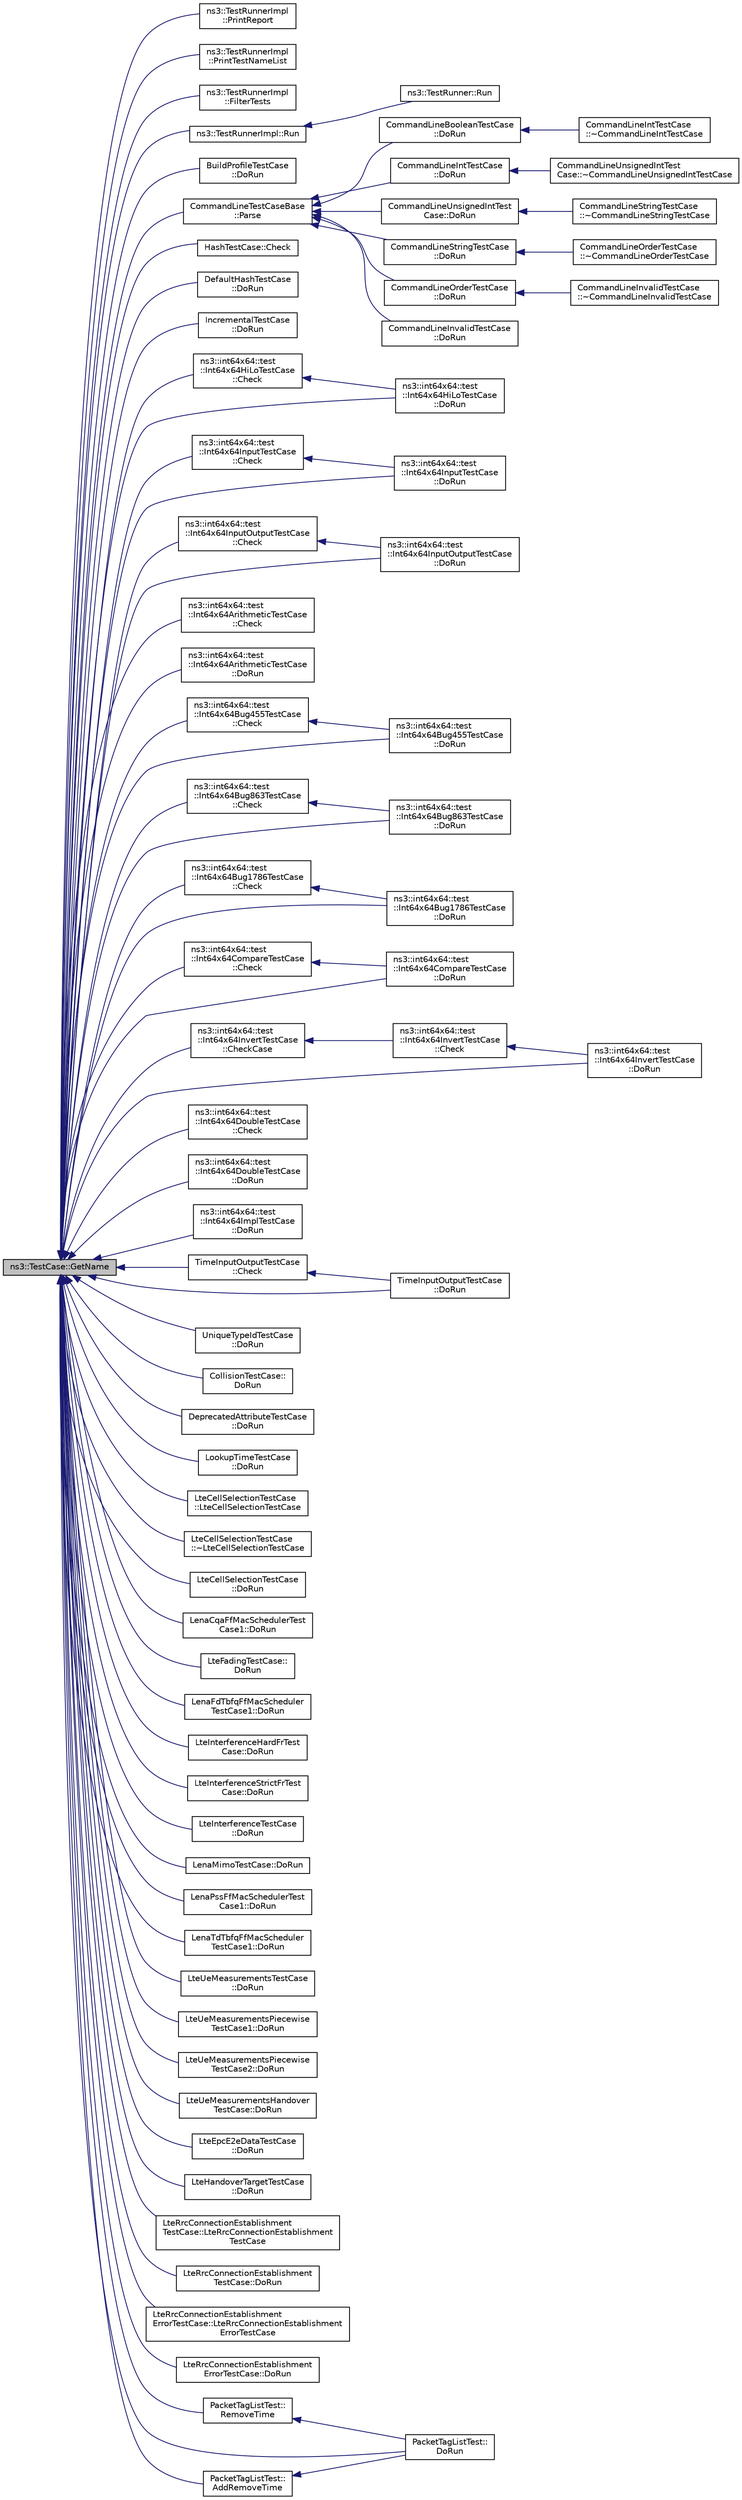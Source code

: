 digraph "ns3::TestCase::GetName"
{
  edge [fontname="Helvetica",fontsize="10",labelfontname="Helvetica",labelfontsize="10"];
  node [fontname="Helvetica",fontsize="10",shape=record];
  rankdir="LR";
  Node1 [label="ns3::TestCase::GetName",height=0.2,width=0.4,color="black", fillcolor="grey75", style="filled", fontcolor="black"];
  Node1 -> Node2 [dir="back",color="midnightblue",fontsize="10",style="solid"];
  Node2 [label="ns3::TestRunnerImpl\l::PrintReport",height=0.2,width=0.4,color="black", fillcolor="white", style="filled",URL="$d7/d71/classns3_1_1TestRunnerImpl.html#a959b05cdd96f86f4be4490f16186f7c5"];
  Node1 -> Node3 [dir="back",color="midnightblue",fontsize="10",style="solid"];
  Node3 [label="ns3::TestRunnerImpl\l::PrintTestNameList",height=0.2,width=0.4,color="black", fillcolor="white", style="filled",URL="$d7/d71/classns3_1_1TestRunnerImpl.html#a9bd9699afbbe1a774e928637621b47c0"];
  Node1 -> Node4 [dir="back",color="midnightblue",fontsize="10",style="solid"];
  Node4 [label="ns3::TestRunnerImpl\l::FilterTests",height=0.2,width=0.4,color="black", fillcolor="white", style="filled",URL="$d7/d71/classns3_1_1TestRunnerImpl.html#a42560fb0ddfece59837a10913426a87b"];
  Node1 -> Node5 [dir="back",color="midnightblue",fontsize="10",style="solid"];
  Node5 [label="ns3::TestRunnerImpl::Run",height=0.2,width=0.4,color="black", fillcolor="white", style="filled",URL="$d7/d71/classns3_1_1TestRunnerImpl.html#aab866f90a3b2d8fa20dabded33e35012"];
  Node5 -> Node6 [dir="back",color="midnightblue",fontsize="10",style="solid"];
  Node6 [label="ns3::TestRunner::Run",height=0.2,width=0.4,color="black", fillcolor="white", style="filled",URL="$d4/dc8/classns3_1_1TestRunner.html#ae581562d0c0d0525e7e0444451ef352c"];
  Node1 -> Node7 [dir="back",color="midnightblue",fontsize="10",style="solid"];
  Node7 [label="BuildProfileTestCase\l::DoRun",height=0.2,width=0.4,color="black", fillcolor="white", style="filled",URL="$d0/d05/classBuildProfileTestCase.html#abb37c55f2baa4ebc0f01f92255a5008b",tooltip="Implementation to actually run this TestCase. "];
  Node1 -> Node8 [dir="back",color="midnightblue",fontsize="10",style="solid"];
  Node8 [label="CommandLineTestCaseBase\l::Parse",height=0.2,width=0.4,color="black", fillcolor="white", style="filled",URL="$d6/db6/classCommandLineTestCaseBase.html#aa8bbc2d366637977fd21170282baaa0c"];
  Node8 -> Node9 [dir="back",color="midnightblue",fontsize="10",style="solid"];
  Node9 [label="CommandLineBooleanTestCase\l::DoRun",height=0.2,width=0.4,color="black", fillcolor="white", style="filled",URL="$de/de5/classCommandLineBooleanTestCase.html#a363366e3ebe9d0e64d13911508866f29"];
  Node9 -> Node10 [dir="back",color="midnightblue",fontsize="10",style="solid"];
  Node10 [label="CommandLineIntTestCase\l::~CommandLineIntTestCase",height=0.2,width=0.4,color="black", fillcolor="white", style="filled",URL="$d5/d6e/classCommandLineIntTestCase.html#af3b9432917268a29407f2c55e4794d87"];
  Node8 -> Node11 [dir="back",color="midnightblue",fontsize="10",style="solid"];
  Node11 [label="CommandLineIntTestCase\l::DoRun",height=0.2,width=0.4,color="black", fillcolor="white", style="filled",URL="$d5/d6e/classCommandLineIntTestCase.html#af3df43f16f961e471a638094a2465c8c"];
  Node11 -> Node12 [dir="back",color="midnightblue",fontsize="10",style="solid"];
  Node12 [label="CommandLineUnsignedIntTest\lCase::~CommandLineUnsignedIntTestCase",height=0.2,width=0.4,color="black", fillcolor="white", style="filled",URL="$d6/d14/classCommandLineUnsignedIntTestCase.html#a7b023893e0e9b609fecc0a0401839679"];
  Node8 -> Node13 [dir="back",color="midnightblue",fontsize="10",style="solid"];
  Node13 [label="CommandLineUnsignedIntTest\lCase::DoRun",height=0.2,width=0.4,color="black", fillcolor="white", style="filled",URL="$d6/d14/classCommandLineUnsignedIntTestCase.html#aa8db209759d5df79d6955b2e68006865"];
  Node13 -> Node14 [dir="back",color="midnightblue",fontsize="10",style="solid"];
  Node14 [label="CommandLineStringTestCase\l::~CommandLineStringTestCase",height=0.2,width=0.4,color="black", fillcolor="white", style="filled",URL="$dd/db4/classCommandLineStringTestCase.html#a7f5dfd9dba2c44c9190d559b4300cf0d"];
  Node8 -> Node15 [dir="back",color="midnightblue",fontsize="10",style="solid"];
  Node15 [label="CommandLineStringTestCase\l::DoRun",height=0.2,width=0.4,color="black", fillcolor="white", style="filled",URL="$dd/db4/classCommandLineStringTestCase.html#a1e1884d2d92e33425b28c503f4a495a8"];
  Node15 -> Node16 [dir="back",color="midnightblue",fontsize="10",style="solid"];
  Node16 [label="CommandLineOrderTestCase\l::~CommandLineOrderTestCase",height=0.2,width=0.4,color="black", fillcolor="white", style="filled",URL="$d3/dba/classCommandLineOrderTestCase.html#a321043a02516ae468fbc61bc138840ec"];
  Node8 -> Node17 [dir="back",color="midnightblue",fontsize="10",style="solid"];
  Node17 [label="CommandLineOrderTestCase\l::DoRun",height=0.2,width=0.4,color="black", fillcolor="white", style="filled",URL="$d3/dba/classCommandLineOrderTestCase.html#a4a367b89b87425d6c459c01730987523"];
  Node17 -> Node18 [dir="back",color="midnightblue",fontsize="10",style="solid"];
  Node18 [label="CommandLineInvalidTestCase\l::~CommandLineInvalidTestCase",height=0.2,width=0.4,color="black", fillcolor="white", style="filled",URL="$d6/d76/classCommandLineInvalidTestCase.html#a221fb678144e817ee4032d1167a90df8"];
  Node8 -> Node19 [dir="back",color="midnightblue",fontsize="10",style="solid"];
  Node19 [label="CommandLineInvalidTestCase\l::DoRun",height=0.2,width=0.4,color="black", fillcolor="white", style="filled",URL="$d6/d76/classCommandLineInvalidTestCase.html#aef2670fed09593732b8169290ac05897"];
  Node1 -> Node20 [dir="back",color="midnightblue",fontsize="10",style="solid"];
  Node20 [label="HashTestCase::Check",height=0.2,width=0.4,color="black", fillcolor="white", style="filled",URL="$d2/db3/classHashTestCase.html#a4233737b768910e3e2bf5c9648f7b3fb"];
  Node1 -> Node21 [dir="back",color="midnightblue",fontsize="10",style="solid"];
  Node21 [label="DefaultHashTestCase\l::DoRun",height=0.2,width=0.4,color="black", fillcolor="white", style="filled",URL="$d2/de9/classDefaultHashTestCase.html#aae29a8385ef1f0d2ce1b00b8f8eec9b2",tooltip="Implementation to actually run this TestCase. "];
  Node1 -> Node22 [dir="back",color="midnightblue",fontsize="10",style="solid"];
  Node22 [label="IncrementalTestCase\l::DoRun",height=0.2,width=0.4,color="black", fillcolor="white", style="filled",URL="$d1/d6c/classIncrementalTestCase.html#a8ac4a672673048795b6bd15a6b82eb69",tooltip="Implementation to actually run this TestCase. "];
  Node1 -> Node23 [dir="back",color="midnightblue",fontsize="10",style="solid"];
  Node23 [label="ns3::int64x64::test\l::Int64x64HiLoTestCase\l::Check",height=0.2,width=0.4,color="black", fillcolor="white", style="filled",URL="$d2/d26/classns3_1_1int64x64_1_1test_1_1Int64x64HiLoTestCase.html#a9490df4c4737e15e7c7dac4dcadbeec9"];
  Node23 -> Node24 [dir="back",color="midnightblue",fontsize="10",style="solid"];
  Node24 [label="ns3::int64x64::test\l::Int64x64HiLoTestCase\l::DoRun",height=0.2,width=0.4,color="black", fillcolor="white", style="filled",URL="$d2/d26/classns3_1_1int64x64_1_1test_1_1Int64x64HiLoTestCase.html#a39b6f96a84d930273d8b491a167ce103",tooltip="Implementation to actually run this TestCase. "];
  Node1 -> Node24 [dir="back",color="midnightblue",fontsize="10",style="solid"];
  Node1 -> Node25 [dir="back",color="midnightblue",fontsize="10",style="solid"];
  Node25 [label="ns3::int64x64::test\l::Int64x64InputTestCase\l::Check",height=0.2,width=0.4,color="black", fillcolor="white", style="filled",URL="$d4/d4e/classns3_1_1int64x64_1_1test_1_1Int64x64InputTestCase.html#ae31646824694557747bd32f1a0e9b818"];
  Node25 -> Node26 [dir="back",color="midnightblue",fontsize="10",style="solid"];
  Node26 [label="ns3::int64x64::test\l::Int64x64InputTestCase\l::DoRun",height=0.2,width=0.4,color="black", fillcolor="white", style="filled",URL="$d4/d4e/classns3_1_1int64x64_1_1test_1_1Int64x64InputTestCase.html#a8f787a9fb69c16f27547e00521fd541c",tooltip="Implementation to actually run this TestCase. "];
  Node1 -> Node26 [dir="back",color="midnightblue",fontsize="10",style="solid"];
  Node1 -> Node27 [dir="back",color="midnightblue",fontsize="10",style="solid"];
  Node27 [label="ns3::int64x64::test\l::Int64x64InputOutputTestCase\l::Check",height=0.2,width=0.4,color="black", fillcolor="white", style="filled",URL="$dd/d57/classns3_1_1int64x64_1_1test_1_1Int64x64InputOutputTestCase.html#a6f7e206318aaae2804084d97e2c1676a"];
  Node27 -> Node28 [dir="back",color="midnightblue",fontsize="10",style="solid"];
  Node28 [label="ns3::int64x64::test\l::Int64x64InputOutputTestCase\l::DoRun",height=0.2,width=0.4,color="black", fillcolor="white", style="filled",URL="$dd/d57/classns3_1_1int64x64_1_1test_1_1Int64x64InputOutputTestCase.html#a8b8c0fdc37141bd0bd56b4de97baecb9",tooltip="Implementation to actually run this TestCase. "];
  Node1 -> Node28 [dir="back",color="midnightblue",fontsize="10",style="solid"];
  Node1 -> Node29 [dir="back",color="midnightblue",fontsize="10",style="solid"];
  Node29 [label="ns3::int64x64::test\l::Int64x64ArithmeticTestCase\l::Check",height=0.2,width=0.4,color="black", fillcolor="white", style="filled",URL="$d9/dea/classns3_1_1int64x64_1_1test_1_1Int64x64ArithmeticTestCase.html#ac8ded5c10f35f51bf9e6a33ed9f34200"];
  Node1 -> Node30 [dir="back",color="midnightblue",fontsize="10",style="solid"];
  Node30 [label="ns3::int64x64::test\l::Int64x64ArithmeticTestCase\l::DoRun",height=0.2,width=0.4,color="black", fillcolor="white", style="filled",URL="$d9/dea/classns3_1_1int64x64_1_1test_1_1Int64x64ArithmeticTestCase.html#accf4174c2c478a41ad69700d3cc95de4",tooltip="Implementation to actually run this TestCase. "];
  Node1 -> Node31 [dir="back",color="midnightblue",fontsize="10",style="solid"];
  Node31 [label="ns3::int64x64::test\l::Int64x64Bug455TestCase\l::Check",height=0.2,width=0.4,color="black", fillcolor="white", style="filled",URL="$de/df3/classns3_1_1int64x64_1_1test_1_1Int64x64Bug455TestCase.html#a2f804771e031d459c8bd61645b347b13"];
  Node31 -> Node32 [dir="back",color="midnightblue",fontsize="10",style="solid"];
  Node32 [label="ns3::int64x64::test\l::Int64x64Bug455TestCase\l::DoRun",height=0.2,width=0.4,color="black", fillcolor="white", style="filled",URL="$de/df3/classns3_1_1int64x64_1_1test_1_1Int64x64Bug455TestCase.html#ad58c334e30b45c767a0f3fa44433335c",tooltip="Implementation to actually run this TestCase. "];
  Node1 -> Node32 [dir="back",color="midnightblue",fontsize="10",style="solid"];
  Node1 -> Node33 [dir="back",color="midnightblue",fontsize="10",style="solid"];
  Node33 [label="ns3::int64x64::test\l::Int64x64Bug863TestCase\l::Check",height=0.2,width=0.4,color="black", fillcolor="white", style="filled",URL="$d3/da4/classns3_1_1int64x64_1_1test_1_1Int64x64Bug863TestCase.html#a46ed5833f706bb28868ccae327b9ea32"];
  Node33 -> Node34 [dir="back",color="midnightblue",fontsize="10",style="solid"];
  Node34 [label="ns3::int64x64::test\l::Int64x64Bug863TestCase\l::DoRun",height=0.2,width=0.4,color="black", fillcolor="white", style="filled",URL="$d3/da4/classns3_1_1int64x64_1_1test_1_1Int64x64Bug863TestCase.html#a73cd9a88bacf4d168f7f0758ce93bbd8",tooltip="Implementation to actually run this TestCase. "];
  Node1 -> Node34 [dir="back",color="midnightblue",fontsize="10",style="solid"];
  Node1 -> Node35 [dir="back",color="midnightblue",fontsize="10",style="solid"];
  Node35 [label="ns3::int64x64::test\l::Int64x64Bug1786TestCase\l::Check",height=0.2,width=0.4,color="black", fillcolor="white", style="filled",URL="$d0/d35/classns3_1_1int64x64_1_1test_1_1Int64x64Bug1786TestCase.html#aa4b4b833335ea1266a4f7f5f0e314b5b"];
  Node35 -> Node36 [dir="back",color="midnightblue",fontsize="10",style="solid"];
  Node36 [label="ns3::int64x64::test\l::Int64x64Bug1786TestCase\l::DoRun",height=0.2,width=0.4,color="black", fillcolor="white", style="filled",URL="$d0/d35/classns3_1_1int64x64_1_1test_1_1Int64x64Bug1786TestCase.html#ad809fe2f4356ebcb13f7205dfd2200b7",tooltip="Implementation to actually run this TestCase. "];
  Node1 -> Node36 [dir="back",color="midnightblue",fontsize="10",style="solid"];
  Node1 -> Node37 [dir="back",color="midnightblue",fontsize="10",style="solid"];
  Node37 [label="ns3::int64x64::test\l::Int64x64CompareTestCase\l::Check",height=0.2,width=0.4,color="black", fillcolor="white", style="filled",URL="$d4/df3/classns3_1_1int64x64_1_1test_1_1Int64x64CompareTestCase.html#adde7573d4b2bbb64e0cc93c09ca24840"];
  Node37 -> Node38 [dir="back",color="midnightblue",fontsize="10",style="solid"];
  Node38 [label="ns3::int64x64::test\l::Int64x64CompareTestCase\l::DoRun",height=0.2,width=0.4,color="black", fillcolor="white", style="filled",URL="$d4/df3/classns3_1_1int64x64_1_1test_1_1Int64x64CompareTestCase.html#ae647f046eb96ce2cf99b235b0620b676",tooltip="Implementation to actually run this TestCase. "];
  Node1 -> Node38 [dir="back",color="midnightblue",fontsize="10",style="solid"];
  Node1 -> Node39 [dir="back",color="midnightblue",fontsize="10",style="solid"];
  Node39 [label="ns3::int64x64::test\l::Int64x64InvertTestCase\l::CheckCase",height=0.2,width=0.4,color="black", fillcolor="white", style="filled",URL="$d2/d1f/classns3_1_1int64x64_1_1test_1_1Int64x64InvertTestCase.html#a098f4f701e9c430489ef2c9fa59eb843"];
  Node39 -> Node40 [dir="back",color="midnightblue",fontsize="10",style="solid"];
  Node40 [label="ns3::int64x64::test\l::Int64x64InvertTestCase\l::Check",height=0.2,width=0.4,color="black", fillcolor="white", style="filled",URL="$d2/d1f/classns3_1_1int64x64_1_1test_1_1Int64x64InvertTestCase.html#ae32039c08b1c09f57e3c3f428ca180fb"];
  Node40 -> Node41 [dir="back",color="midnightblue",fontsize="10",style="solid"];
  Node41 [label="ns3::int64x64::test\l::Int64x64InvertTestCase\l::DoRun",height=0.2,width=0.4,color="black", fillcolor="white", style="filled",URL="$d2/d1f/classns3_1_1int64x64_1_1test_1_1Int64x64InvertTestCase.html#a57168b2bc7cf7946c6d45fb5ebd597a9",tooltip="Implementation to actually run this TestCase. "];
  Node1 -> Node41 [dir="back",color="midnightblue",fontsize="10",style="solid"];
  Node1 -> Node42 [dir="back",color="midnightblue",fontsize="10",style="solid"];
  Node42 [label="ns3::int64x64::test\l::Int64x64DoubleTestCase\l::Check",height=0.2,width=0.4,color="black", fillcolor="white", style="filled",URL="$d6/d5f/classns3_1_1int64x64_1_1test_1_1Int64x64DoubleTestCase.html#a5b790445b6ab0d238e3a2d28c7f0cd37"];
  Node1 -> Node43 [dir="back",color="midnightblue",fontsize="10",style="solid"];
  Node43 [label="ns3::int64x64::test\l::Int64x64DoubleTestCase\l::DoRun",height=0.2,width=0.4,color="black", fillcolor="white", style="filled",URL="$d6/d5f/classns3_1_1int64x64_1_1test_1_1Int64x64DoubleTestCase.html#a7f3d7d8fc5b7dc136a0029444f588414",tooltip="Implementation to actually run this TestCase. "];
  Node1 -> Node44 [dir="back",color="midnightblue",fontsize="10",style="solid"];
  Node44 [label="ns3::int64x64::test\l::Int64x64ImplTestCase\l::DoRun",height=0.2,width=0.4,color="black", fillcolor="white", style="filled",URL="$d6/db8/classns3_1_1int64x64_1_1test_1_1Int64x64ImplTestCase.html#a82e8afadc99788795f2cf093d68b22ee",tooltip="Implementation to actually run this TestCase. "];
  Node1 -> Node45 [dir="back",color="midnightblue",fontsize="10",style="solid"];
  Node45 [label="TimeInputOutputTestCase\l::Check",height=0.2,width=0.4,color="black", fillcolor="white", style="filled",URL="$d4/dce/classTimeInputOutputTestCase.html#aff6cea5470a7596d9a7db0eef03592f3"];
  Node45 -> Node46 [dir="back",color="midnightblue",fontsize="10",style="solid"];
  Node46 [label="TimeInputOutputTestCase\l::DoRun",height=0.2,width=0.4,color="black", fillcolor="white", style="filled",URL="$d4/dce/classTimeInputOutputTestCase.html#aed755cb09172197ef1a3ebe096c864db",tooltip="Implementation to actually run this TestCase. "];
  Node1 -> Node46 [dir="back",color="midnightblue",fontsize="10",style="solid"];
  Node1 -> Node47 [dir="back",color="midnightblue",fontsize="10",style="solid"];
  Node47 [label="UniqueTypeIdTestCase\l::DoRun",height=0.2,width=0.4,color="black", fillcolor="white", style="filled",URL="$dd/d46/classUniqueTypeIdTestCase.html#aaaf0de0c7f78d4143b4e205828cc9726",tooltip="Implementation to actually run this TestCase. "];
  Node1 -> Node48 [dir="back",color="midnightblue",fontsize="10",style="solid"];
  Node48 [label="CollisionTestCase::\lDoRun",height=0.2,width=0.4,color="black", fillcolor="white", style="filled",URL="$d5/d5f/classCollisionTestCase.html#abf633ca113f16977e476e119a5754fab",tooltip="Implementation to actually run this TestCase. "];
  Node1 -> Node49 [dir="back",color="midnightblue",fontsize="10",style="solid"];
  Node49 [label="DeprecatedAttributeTestCase\l::DoRun",height=0.2,width=0.4,color="black", fillcolor="white", style="filled",URL="$d6/dd3/classDeprecatedAttributeTestCase.html#a082dd0381220ff75bd0ef8e7708869e4",tooltip="Implementation to actually run this TestCase. "];
  Node1 -> Node50 [dir="back",color="midnightblue",fontsize="10",style="solid"];
  Node50 [label="LookupTimeTestCase\l::DoRun",height=0.2,width=0.4,color="black", fillcolor="white", style="filled",URL="$d0/dee/classLookupTimeTestCase.html#a666ef6b8a01c9e1c8c7eddc424f1edc4",tooltip="Implementation to actually run this TestCase. "];
  Node1 -> Node51 [dir="back",color="midnightblue",fontsize="10",style="solid"];
  Node51 [label="LteCellSelectionTestCase\l::LteCellSelectionTestCase",height=0.2,width=0.4,color="black", fillcolor="white", style="filled",URL="$d3/d21/classLteCellSelectionTestCase.html#a28c8547fb613f89c8d99fc6df6526adb",tooltip="Creates an instance of the initial cell selection test case. "];
  Node1 -> Node52 [dir="back",color="midnightblue",fontsize="10",style="solid"];
  Node52 [label="LteCellSelectionTestCase\l::~LteCellSelectionTestCase",height=0.2,width=0.4,color="black", fillcolor="white", style="filled",URL="$d3/d21/classLteCellSelectionTestCase.html#a5592dc706a6496ae833336301c8e3705"];
  Node1 -> Node53 [dir="back",color="midnightblue",fontsize="10",style="solid"];
  Node53 [label="LteCellSelectionTestCase\l::DoRun",height=0.2,width=0.4,color="black", fillcolor="white", style="filled",URL="$d3/d21/classLteCellSelectionTestCase.html#a2ad9dadf26f7beb5d3ed1c6dfbcef90a",tooltip="Setup the simulation according to the configuration set by the class constructor, run it..."];
  Node1 -> Node54 [dir="back",color="midnightblue",fontsize="10",style="solid"];
  Node54 [label="LenaCqaFfMacSchedulerTest\lCase1::DoRun",height=0.2,width=0.4,color="black", fillcolor="white", style="filled",URL="$d2/d5c/classLenaCqaFfMacSchedulerTestCase1.html#a91b3e2ef4ff292dbeda5559ff0eae1e6",tooltip="Implementation to actually run this TestCase. "];
  Node1 -> Node55 [dir="back",color="midnightblue",fontsize="10",style="solid"];
  Node55 [label="LteFadingTestCase::\lDoRun",height=0.2,width=0.4,color="black", fillcolor="white", style="filled",URL="$d3/de9/classLteFadingTestCase.html#af4d79285b8c87cc46d637330961f2655",tooltip="Implementation to actually run this TestCase. "];
  Node1 -> Node56 [dir="back",color="midnightblue",fontsize="10",style="solid"];
  Node56 [label="LenaFdTbfqFfMacScheduler\lTestCase1::DoRun",height=0.2,width=0.4,color="black", fillcolor="white", style="filled",URL="$d8/d07/classLenaFdTbfqFfMacSchedulerTestCase1.html#ae0536bf54d4e05fbf3600c1654c14cc0",tooltip="Implementation to actually run this TestCase. "];
  Node1 -> Node57 [dir="back",color="midnightblue",fontsize="10",style="solid"];
  Node57 [label="LteInterferenceHardFrTest\lCase::DoRun",height=0.2,width=0.4,color="black", fillcolor="white", style="filled",URL="$d5/d60/classLteInterferenceHardFrTestCase.html#a2967abd43e38abed8a9d85d51c59937b",tooltip="Implementation to actually run this TestCase. "];
  Node1 -> Node58 [dir="back",color="midnightblue",fontsize="10",style="solid"];
  Node58 [label="LteInterferenceStrictFrTest\lCase::DoRun",height=0.2,width=0.4,color="black", fillcolor="white", style="filled",URL="$d6/da6/classLteInterferenceStrictFrTestCase.html#a8c8428c04ea0f4a892f289bb8423da52",tooltip="Implementation to actually run this TestCase. "];
  Node1 -> Node59 [dir="back",color="midnightblue",fontsize="10",style="solid"];
  Node59 [label="LteInterferenceTestCase\l::DoRun",height=0.2,width=0.4,color="black", fillcolor="white", style="filled",URL="$d8/d09/classLteInterferenceTestCase.html#adc059d120a4d9effd2ca5f6fecaae31a",tooltip="Implementation to actually run this TestCase. "];
  Node1 -> Node60 [dir="back",color="midnightblue",fontsize="10",style="solid"];
  Node60 [label="LenaMimoTestCase::DoRun",height=0.2,width=0.4,color="black", fillcolor="white", style="filled",URL="$d4/d7e/classLenaMimoTestCase.html#a5479f5cb1621e84f8d28b4779f3e3b7c",tooltip="Implementation to actually run this TestCase. "];
  Node1 -> Node61 [dir="back",color="midnightblue",fontsize="10",style="solid"];
  Node61 [label="LenaPssFfMacSchedulerTest\lCase1::DoRun",height=0.2,width=0.4,color="black", fillcolor="white", style="filled",URL="$de/d58/classLenaPssFfMacSchedulerTestCase1.html#a82b48ffdd476a2c0b5b111aaa2702fc9",tooltip="Implementation to actually run this TestCase. "];
  Node1 -> Node62 [dir="back",color="midnightblue",fontsize="10",style="solid"];
  Node62 [label="LenaTdTbfqFfMacScheduler\lTestCase1::DoRun",height=0.2,width=0.4,color="black", fillcolor="white", style="filled",URL="$db/de2/classLenaTdTbfqFfMacSchedulerTestCase1.html#a7cc404c3537ef82bd8c4d8ebee0af929",tooltip="Implementation to actually run this TestCase. "];
  Node1 -> Node63 [dir="back",color="midnightblue",fontsize="10",style="solid"];
  Node63 [label="LteUeMeasurementsTestCase\l::DoRun",height=0.2,width=0.4,color="black", fillcolor="white", style="filled",URL="$da/d83/classLteUeMeasurementsTestCase.html#a6ead76e605e0d03f6e9ea74b6bf608aa",tooltip="Implementation to actually run this TestCase. "];
  Node1 -> Node64 [dir="back",color="midnightblue",fontsize="10",style="solid"];
  Node64 [label="LteUeMeasurementsPiecewise\lTestCase1::DoRun",height=0.2,width=0.4,color="black", fillcolor="white", style="filled",URL="$d4/d22/classLteUeMeasurementsPiecewiseTestCase1.html#a76f2ad9d43e2fb22c37e4e8763296a5f",tooltip="Setup the simulation with the intended UE measurement reporting configuration, run it..."];
  Node1 -> Node65 [dir="back",color="midnightblue",fontsize="10",style="solid"];
  Node65 [label="LteUeMeasurementsPiecewise\lTestCase2::DoRun",height=0.2,width=0.4,color="black", fillcolor="white", style="filled",URL="$d1/d8f/classLteUeMeasurementsPiecewiseTestCase2.html#aa3d0caf8f82d095e8c85434b294482b6",tooltip="Setup the simulation with the intended UE measurement reporting configuration, run it..."];
  Node1 -> Node66 [dir="back",color="midnightblue",fontsize="10",style="solid"];
  Node66 [label="LteUeMeasurementsHandover\lTestCase::DoRun",height=0.2,width=0.4,color="black", fillcolor="white", style="filled",URL="$d6/dc2/classLteUeMeasurementsHandoverTestCase.html#ae81c492f54cd25f174b26310458a7e5f",tooltip="Setup the simulation with the intended UE measurement reporting configuration, run it..."];
  Node1 -> Node67 [dir="back",color="midnightblue",fontsize="10",style="solid"];
  Node67 [label="LteEpcE2eDataTestCase\l::DoRun",height=0.2,width=0.4,color="black", fillcolor="white", style="filled",URL="$de/d92/classLteEpcE2eDataTestCase.html#a7b55bb639cd07d8b68365444a4cea639",tooltip="Implementation to actually run this TestCase. "];
  Node1 -> Node68 [dir="back",color="midnightblue",fontsize="10",style="solid"];
  Node68 [label="LteHandoverTargetTestCase\l::DoRun",height=0.2,width=0.4,color="black", fillcolor="white", style="filled",URL="$d5/d92/classLteHandoverTargetTestCase.html#adc2ffaf5e89accdbf70756ad9a92ce2c",tooltip="Run a simulation of a micro-cell network using the parameters provided to the constructor function..."];
  Node1 -> Node69 [dir="back",color="midnightblue",fontsize="10",style="solid"];
  Node69 [label="LteRrcConnectionEstablishment\lTestCase::LteRrcConnectionEstablishment\lTestCase",height=0.2,width=0.4,color="black", fillcolor="white", style="filled",URL="$df/dad/classLteRrcConnectionEstablishmentTestCase.html#a18842356242310e2abf167b96fd5d10c"];
  Node1 -> Node70 [dir="back",color="midnightblue",fontsize="10",style="solid"];
  Node70 [label="LteRrcConnectionEstablishment\lTestCase::DoRun",height=0.2,width=0.4,color="black", fillcolor="white", style="filled",URL="$df/dad/classLteRrcConnectionEstablishmentTestCase.html#a2c32cab9b29852f42c4ad1e7b68068b2",tooltip="Implementation to actually run this TestCase. "];
  Node1 -> Node71 [dir="back",color="midnightblue",fontsize="10",style="solid"];
  Node71 [label="LteRrcConnectionEstablishment\lErrorTestCase::LteRrcConnectionEstablishment\lErrorTestCase",height=0.2,width=0.4,color="black", fillcolor="white", style="filled",URL="$d3/d7a/classLteRrcConnectionEstablishmentErrorTestCase.html#ad36b823c052ab341d07c77f27e989251"];
  Node1 -> Node72 [dir="back",color="midnightblue",fontsize="10",style="solid"];
  Node72 [label="LteRrcConnectionEstablishment\lErrorTestCase::DoRun",height=0.2,width=0.4,color="black", fillcolor="white", style="filled",URL="$d3/d7a/classLteRrcConnectionEstablishmentErrorTestCase.html#adaffd410f878c9af5d8d4df0db31eeee",tooltip="Implementation to actually run this TestCase. "];
  Node1 -> Node73 [dir="back",color="midnightblue",fontsize="10",style="solid"];
  Node73 [label="PacketTagListTest::\lRemoveTime",height=0.2,width=0.4,color="black", fillcolor="white", style="filled",URL="$dc/d7f/classPacketTagListTest.html#aeec7c5d85e7d0d330849a18a91ca60a1"];
  Node73 -> Node74 [dir="back",color="midnightblue",fontsize="10",style="solid"];
  Node74 [label="PacketTagListTest::\lDoRun",height=0.2,width=0.4,color="black", fillcolor="white", style="filled",URL="$dc/d7f/classPacketTagListTest.html#ad69a038e0427451c4aca7ebb7eed35ef",tooltip="Implementation to actually run this TestCase. "];
  Node1 -> Node75 [dir="back",color="midnightblue",fontsize="10",style="solid"];
  Node75 [label="PacketTagListTest::\lAddRemoveTime",height=0.2,width=0.4,color="black", fillcolor="white", style="filled",URL="$dc/d7f/classPacketTagListTest.html#a5998d580bdd4f85ed0a073f0a54b7b3f"];
  Node75 -> Node74 [dir="back",color="midnightblue",fontsize="10",style="solid"];
  Node1 -> Node74 [dir="back",color="midnightblue",fontsize="10",style="solid"];
}
